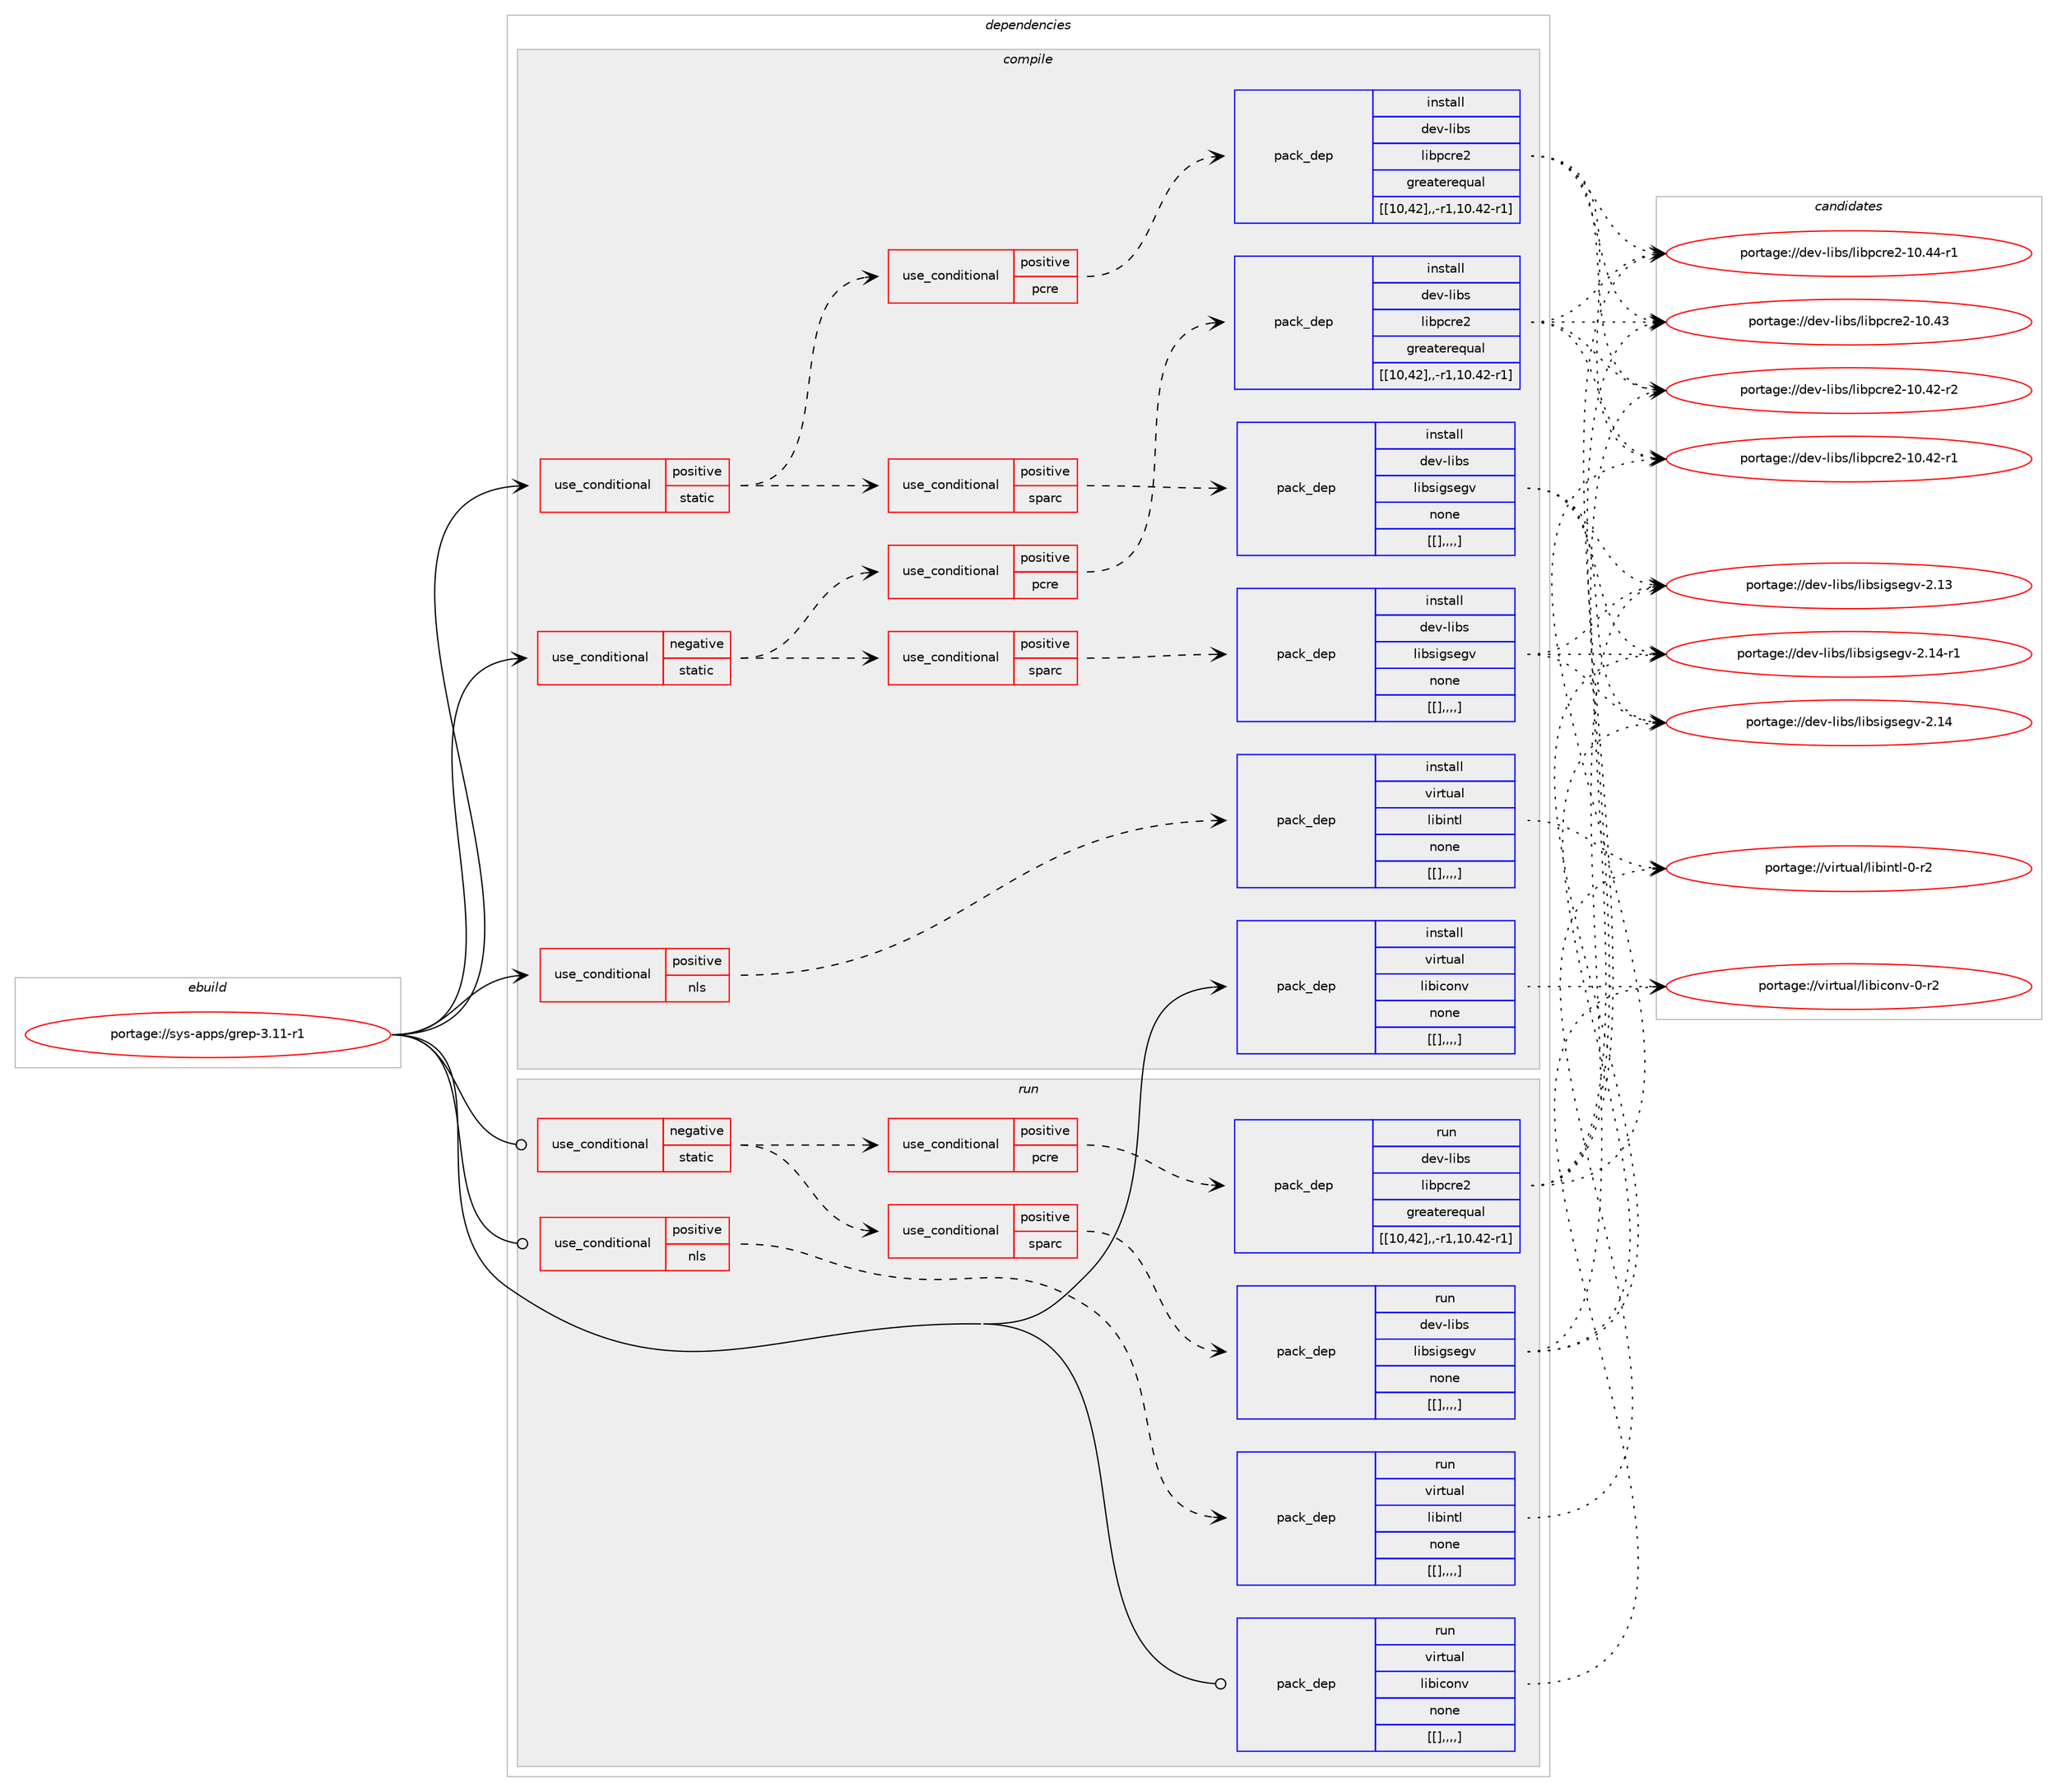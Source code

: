 digraph prolog {

# *************
# Graph options
# *************

newrank=true;
concentrate=true;
compound=true;
graph [rankdir=LR,fontname=Helvetica,fontsize=10,ranksep=1.5];#, ranksep=2.5, nodesep=0.2];
edge  [arrowhead=vee];
node  [fontname=Helvetica,fontsize=10];

# **********
# The ebuild
# **********

subgraph cluster_leftcol {
color=gray;
label=<<i>ebuild</i>>;
id [label="portage://sys-apps/grep-3.11-r1", color=red, width=4, href="../sys-apps/grep-3.11-r1.svg"];
}

# ****************
# The dependencies
# ****************

subgraph cluster_midcol {
color=gray;
label=<<i>dependencies</i>>;
subgraph cluster_compile {
fillcolor="#eeeeee";
style=filled;
label=<<i>compile</i>>;
subgraph cond114960 {
dependency436352 [label=<<TABLE BORDER="0" CELLBORDER="1" CELLSPACING="0" CELLPADDING="4"><TR><TD ROWSPAN="3" CELLPADDING="10">use_conditional</TD></TR><TR><TD>negative</TD></TR><TR><TD>static</TD></TR></TABLE>>, shape=none, color=red];
subgraph cond114961 {
dependency436353 [label=<<TABLE BORDER="0" CELLBORDER="1" CELLSPACING="0" CELLPADDING="4"><TR><TD ROWSPAN="3" CELLPADDING="10">use_conditional</TD></TR><TR><TD>positive</TD></TR><TR><TD>pcre</TD></TR></TABLE>>, shape=none, color=red];
subgraph pack318337 {
dependency436354 [label=<<TABLE BORDER="0" CELLBORDER="1" CELLSPACING="0" CELLPADDING="4" WIDTH="220"><TR><TD ROWSPAN="6" CELLPADDING="30">pack_dep</TD></TR><TR><TD WIDTH="110">install</TD></TR><TR><TD>dev-libs</TD></TR><TR><TD>libpcre2</TD></TR><TR><TD>greaterequal</TD></TR><TR><TD>[[10,42],,-r1,10.42-r1]</TD></TR></TABLE>>, shape=none, color=blue];
}
dependency436353:e -> dependency436354:w [weight=20,style="dashed",arrowhead="vee"];
}
dependency436352:e -> dependency436353:w [weight=20,style="dashed",arrowhead="vee"];
subgraph cond114962 {
dependency436355 [label=<<TABLE BORDER="0" CELLBORDER="1" CELLSPACING="0" CELLPADDING="4"><TR><TD ROWSPAN="3" CELLPADDING="10">use_conditional</TD></TR><TR><TD>positive</TD></TR><TR><TD>sparc</TD></TR></TABLE>>, shape=none, color=red];
subgraph pack318338 {
dependency436356 [label=<<TABLE BORDER="0" CELLBORDER="1" CELLSPACING="0" CELLPADDING="4" WIDTH="220"><TR><TD ROWSPAN="6" CELLPADDING="30">pack_dep</TD></TR><TR><TD WIDTH="110">install</TD></TR><TR><TD>dev-libs</TD></TR><TR><TD>libsigsegv</TD></TR><TR><TD>none</TD></TR><TR><TD>[[],,,,]</TD></TR></TABLE>>, shape=none, color=blue];
}
dependency436355:e -> dependency436356:w [weight=20,style="dashed",arrowhead="vee"];
}
dependency436352:e -> dependency436355:w [weight=20,style="dashed",arrowhead="vee"];
}
id:e -> dependency436352:w [weight=20,style="solid",arrowhead="vee"];
subgraph cond114963 {
dependency436357 [label=<<TABLE BORDER="0" CELLBORDER="1" CELLSPACING="0" CELLPADDING="4"><TR><TD ROWSPAN="3" CELLPADDING="10">use_conditional</TD></TR><TR><TD>positive</TD></TR><TR><TD>nls</TD></TR></TABLE>>, shape=none, color=red];
subgraph pack318339 {
dependency436358 [label=<<TABLE BORDER="0" CELLBORDER="1" CELLSPACING="0" CELLPADDING="4" WIDTH="220"><TR><TD ROWSPAN="6" CELLPADDING="30">pack_dep</TD></TR><TR><TD WIDTH="110">install</TD></TR><TR><TD>virtual</TD></TR><TR><TD>libintl</TD></TR><TR><TD>none</TD></TR><TR><TD>[[],,,,]</TD></TR></TABLE>>, shape=none, color=blue];
}
dependency436357:e -> dependency436358:w [weight=20,style="dashed",arrowhead="vee"];
}
id:e -> dependency436357:w [weight=20,style="solid",arrowhead="vee"];
subgraph cond114964 {
dependency436359 [label=<<TABLE BORDER="0" CELLBORDER="1" CELLSPACING="0" CELLPADDING="4"><TR><TD ROWSPAN="3" CELLPADDING="10">use_conditional</TD></TR><TR><TD>positive</TD></TR><TR><TD>static</TD></TR></TABLE>>, shape=none, color=red];
subgraph cond114965 {
dependency436360 [label=<<TABLE BORDER="0" CELLBORDER="1" CELLSPACING="0" CELLPADDING="4"><TR><TD ROWSPAN="3" CELLPADDING="10">use_conditional</TD></TR><TR><TD>positive</TD></TR><TR><TD>pcre</TD></TR></TABLE>>, shape=none, color=red];
subgraph pack318340 {
dependency436361 [label=<<TABLE BORDER="0" CELLBORDER="1" CELLSPACING="0" CELLPADDING="4" WIDTH="220"><TR><TD ROWSPAN="6" CELLPADDING="30">pack_dep</TD></TR><TR><TD WIDTH="110">install</TD></TR><TR><TD>dev-libs</TD></TR><TR><TD>libpcre2</TD></TR><TR><TD>greaterequal</TD></TR><TR><TD>[[10,42],,-r1,10.42-r1]</TD></TR></TABLE>>, shape=none, color=blue];
}
dependency436360:e -> dependency436361:w [weight=20,style="dashed",arrowhead="vee"];
}
dependency436359:e -> dependency436360:w [weight=20,style="dashed",arrowhead="vee"];
subgraph cond114966 {
dependency436362 [label=<<TABLE BORDER="0" CELLBORDER="1" CELLSPACING="0" CELLPADDING="4"><TR><TD ROWSPAN="3" CELLPADDING="10">use_conditional</TD></TR><TR><TD>positive</TD></TR><TR><TD>sparc</TD></TR></TABLE>>, shape=none, color=red];
subgraph pack318341 {
dependency436363 [label=<<TABLE BORDER="0" CELLBORDER="1" CELLSPACING="0" CELLPADDING="4" WIDTH="220"><TR><TD ROWSPAN="6" CELLPADDING="30">pack_dep</TD></TR><TR><TD WIDTH="110">install</TD></TR><TR><TD>dev-libs</TD></TR><TR><TD>libsigsegv</TD></TR><TR><TD>none</TD></TR><TR><TD>[[],,,,]</TD></TR></TABLE>>, shape=none, color=blue];
}
dependency436362:e -> dependency436363:w [weight=20,style="dashed",arrowhead="vee"];
}
dependency436359:e -> dependency436362:w [weight=20,style="dashed",arrowhead="vee"];
}
id:e -> dependency436359:w [weight=20,style="solid",arrowhead="vee"];
subgraph pack318342 {
dependency436364 [label=<<TABLE BORDER="0" CELLBORDER="1" CELLSPACING="0" CELLPADDING="4" WIDTH="220"><TR><TD ROWSPAN="6" CELLPADDING="30">pack_dep</TD></TR><TR><TD WIDTH="110">install</TD></TR><TR><TD>virtual</TD></TR><TR><TD>libiconv</TD></TR><TR><TD>none</TD></TR><TR><TD>[[],,,,]</TD></TR></TABLE>>, shape=none, color=blue];
}
id:e -> dependency436364:w [weight=20,style="solid",arrowhead="vee"];
}
subgraph cluster_compileandrun {
fillcolor="#eeeeee";
style=filled;
label=<<i>compile and run</i>>;
}
subgraph cluster_run {
fillcolor="#eeeeee";
style=filled;
label=<<i>run</i>>;
subgraph cond114967 {
dependency436365 [label=<<TABLE BORDER="0" CELLBORDER="1" CELLSPACING="0" CELLPADDING="4"><TR><TD ROWSPAN="3" CELLPADDING="10">use_conditional</TD></TR><TR><TD>negative</TD></TR><TR><TD>static</TD></TR></TABLE>>, shape=none, color=red];
subgraph cond114968 {
dependency436366 [label=<<TABLE BORDER="0" CELLBORDER="1" CELLSPACING="0" CELLPADDING="4"><TR><TD ROWSPAN="3" CELLPADDING="10">use_conditional</TD></TR><TR><TD>positive</TD></TR><TR><TD>pcre</TD></TR></TABLE>>, shape=none, color=red];
subgraph pack318343 {
dependency436367 [label=<<TABLE BORDER="0" CELLBORDER="1" CELLSPACING="0" CELLPADDING="4" WIDTH="220"><TR><TD ROWSPAN="6" CELLPADDING="30">pack_dep</TD></TR><TR><TD WIDTH="110">run</TD></TR><TR><TD>dev-libs</TD></TR><TR><TD>libpcre2</TD></TR><TR><TD>greaterequal</TD></TR><TR><TD>[[10,42],,-r1,10.42-r1]</TD></TR></TABLE>>, shape=none, color=blue];
}
dependency436366:e -> dependency436367:w [weight=20,style="dashed",arrowhead="vee"];
}
dependency436365:e -> dependency436366:w [weight=20,style="dashed",arrowhead="vee"];
subgraph cond114969 {
dependency436368 [label=<<TABLE BORDER="0" CELLBORDER="1" CELLSPACING="0" CELLPADDING="4"><TR><TD ROWSPAN="3" CELLPADDING="10">use_conditional</TD></TR><TR><TD>positive</TD></TR><TR><TD>sparc</TD></TR></TABLE>>, shape=none, color=red];
subgraph pack318344 {
dependency436369 [label=<<TABLE BORDER="0" CELLBORDER="1" CELLSPACING="0" CELLPADDING="4" WIDTH="220"><TR><TD ROWSPAN="6" CELLPADDING="30">pack_dep</TD></TR><TR><TD WIDTH="110">run</TD></TR><TR><TD>dev-libs</TD></TR><TR><TD>libsigsegv</TD></TR><TR><TD>none</TD></TR><TR><TD>[[],,,,]</TD></TR></TABLE>>, shape=none, color=blue];
}
dependency436368:e -> dependency436369:w [weight=20,style="dashed",arrowhead="vee"];
}
dependency436365:e -> dependency436368:w [weight=20,style="dashed",arrowhead="vee"];
}
id:e -> dependency436365:w [weight=20,style="solid",arrowhead="odot"];
subgraph cond114970 {
dependency436370 [label=<<TABLE BORDER="0" CELLBORDER="1" CELLSPACING="0" CELLPADDING="4"><TR><TD ROWSPAN="3" CELLPADDING="10">use_conditional</TD></TR><TR><TD>positive</TD></TR><TR><TD>nls</TD></TR></TABLE>>, shape=none, color=red];
subgraph pack318345 {
dependency436371 [label=<<TABLE BORDER="0" CELLBORDER="1" CELLSPACING="0" CELLPADDING="4" WIDTH="220"><TR><TD ROWSPAN="6" CELLPADDING="30">pack_dep</TD></TR><TR><TD WIDTH="110">run</TD></TR><TR><TD>virtual</TD></TR><TR><TD>libintl</TD></TR><TR><TD>none</TD></TR><TR><TD>[[],,,,]</TD></TR></TABLE>>, shape=none, color=blue];
}
dependency436370:e -> dependency436371:w [weight=20,style="dashed",arrowhead="vee"];
}
id:e -> dependency436370:w [weight=20,style="solid",arrowhead="odot"];
subgraph pack318346 {
dependency436372 [label=<<TABLE BORDER="0" CELLBORDER="1" CELLSPACING="0" CELLPADDING="4" WIDTH="220"><TR><TD ROWSPAN="6" CELLPADDING="30">pack_dep</TD></TR><TR><TD WIDTH="110">run</TD></TR><TR><TD>virtual</TD></TR><TR><TD>libiconv</TD></TR><TR><TD>none</TD></TR><TR><TD>[[],,,,]</TD></TR></TABLE>>, shape=none, color=blue];
}
id:e -> dependency436372:w [weight=20,style="solid",arrowhead="odot"];
}
}

# **************
# The candidates
# **************

subgraph cluster_choices {
rank=same;
color=gray;
label=<<i>candidates</i>>;

subgraph choice318337 {
color=black;
nodesep=1;
choice1001011184510810598115471081059811299114101504549484652524511449 [label="portage://dev-libs/libpcre2-10.44-r1", color=red, width=4,href="../dev-libs/libpcre2-10.44-r1.svg"];
choice100101118451081059811547108105981129911410150454948465251 [label="portage://dev-libs/libpcre2-10.43", color=red, width=4,href="../dev-libs/libpcre2-10.43.svg"];
choice1001011184510810598115471081059811299114101504549484652504511450 [label="portage://dev-libs/libpcre2-10.42-r2", color=red, width=4,href="../dev-libs/libpcre2-10.42-r2.svg"];
choice1001011184510810598115471081059811299114101504549484652504511449 [label="portage://dev-libs/libpcre2-10.42-r1", color=red, width=4,href="../dev-libs/libpcre2-10.42-r1.svg"];
dependency436354:e -> choice1001011184510810598115471081059811299114101504549484652524511449:w [style=dotted,weight="100"];
dependency436354:e -> choice100101118451081059811547108105981129911410150454948465251:w [style=dotted,weight="100"];
dependency436354:e -> choice1001011184510810598115471081059811299114101504549484652504511450:w [style=dotted,weight="100"];
dependency436354:e -> choice1001011184510810598115471081059811299114101504549484652504511449:w [style=dotted,weight="100"];
}
subgraph choice318338 {
color=black;
nodesep=1;
choice1001011184510810598115471081059811510510311510110311845504649524511449 [label="portage://dev-libs/libsigsegv-2.14-r1", color=red, width=4,href="../dev-libs/libsigsegv-2.14-r1.svg"];
choice100101118451081059811547108105981151051031151011031184550464952 [label="portage://dev-libs/libsigsegv-2.14", color=red, width=4,href="../dev-libs/libsigsegv-2.14.svg"];
choice100101118451081059811547108105981151051031151011031184550464951 [label="portage://dev-libs/libsigsegv-2.13", color=red, width=4,href="../dev-libs/libsigsegv-2.13.svg"];
dependency436356:e -> choice1001011184510810598115471081059811510510311510110311845504649524511449:w [style=dotted,weight="100"];
dependency436356:e -> choice100101118451081059811547108105981151051031151011031184550464952:w [style=dotted,weight="100"];
dependency436356:e -> choice100101118451081059811547108105981151051031151011031184550464951:w [style=dotted,weight="100"];
}
subgraph choice318339 {
color=black;
nodesep=1;
choice11810511411611797108471081059810511011610845484511450 [label="portage://virtual/libintl-0-r2", color=red, width=4,href="../virtual/libintl-0-r2.svg"];
dependency436358:e -> choice11810511411611797108471081059810511011610845484511450:w [style=dotted,weight="100"];
}
subgraph choice318340 {
color=black;
nodesep=1;
choice1001011184510810598115471081059811299114101504549484652524511449 [label="portage://dev-libs/libpcre2-10.44-r1", color=red, width=4,href="../dev-libs/libpcre2-10.44-r1.svg"];
choice100101118451081059811547108105981129911410150454948465251 [label="portage://dev-libs/libpcre2-10.43", color=red, width=4,href="../dev-libs/libpcre2-10.43.svg"];
choice1001011184510810598115471081059811299114101504549484652504511450 [label="portage://dev-libs/libpcre2-10.42-r2", color=red, width=4,href="../dev-libs/libpcre2-10.42-r2.svg"];
choice1001011184510810598115471081059811299114101504549484652504511449 [label="portage://dev-libs/libpcre2-10.42-r1", color=red, width=4,href="../dev-libs/libpcre2-10.42-r1.svg"];
dependency436361:e -> choice1001011184510810598115471081059811299114101504549484652524511449:w [style=dotted,weight="100"];
dependency436361:e -> choice100101118451081059811547108105981129911410150454948465251:w [style=dotted,weight="100"];
dependency436361:e -> choice1001011184510810598115471081059811299114101504549484652504511450:w [style=dotted,weight="100"];
dependency436361:e -> choice1001011184510810598115471081059811299114101504549484652504511449:w [style=dotted,weight="100"];
}
subgraph choice318341 {
color=black;
nodesep=1;
choice1001011184510810598115471081059811510510311510110311845504649524511449 [label="portage://dev-libs/libsigsegv-2.14-r1", color=red, width=4,href="../dev-libs/libsigsegv-2.14-r1.svg"];
choice100101118451081059811547108105981151051031151011031184550464952 [label="portage://dev-libs/libsigsegv-2.14", color=red, width=4,href="../dev-libs/libsigsegv-2.14.svg"];
choice100101118451081059811547108105981151051031151011031184550464951 [label="portage://dev-libs/libsigsegv-2.13", color=red, width=4,href="../dev-libs/libsigsegv-2.13.svg"];
dependency436363:e -> choice1001011184510810598115471081059811510510311510110311845504649524511449:w [style=dotted,weight="100"];
dependency436363:e -> choice100101118451081059811547108105981151051031151011031184550464952:w [style=dotted,weight="100"];
dependency436363:e -> choice100101118451081059811547108105981151051031151011031184550464951:w [style=dotted,weight="100"];
}
subgraph choice318342 {
color=black;
nodesep=1;
choice1181051141161179710847108105981059911111011845484511450 [label="portage://virtual/libiconv-0-r2", color=red, width=4,href="../virtual/libiconv-0-r2.svg"];
dependency436364:e -> choice1181051141161179710847108105981059911111011845484511450:w [style=dotted,weight="100"];
}
subgraph choice318343 {
color=black;
nodesep=1;
choice1001011184510810598115471081059811299114101504549484652524511449 [label="portage://dev-libs/libpcre2-10.44-r1", color=red, width=4,href="../dev-libs/libpcre2-10.44-r1.svg"];
choice100101118451081059811547108105981129911410150454948465251 [label="portage://dev-libs/libpcre2-10.43", color=red, width=4,href="../dev-libs/libpcre2-10.43.svg"];
choice1001011184510810598115471081059811299114101504549484652504511450 [label="portage://dev-libs/libpcre2-10.42-r2", color=red, width=4,href="../dev-libs/libpcre2-10.42-r2.svg"];
choice1001011184510810598115471081059811299114101504549484652504511449 [label="portage://dev-libs/libpcre2-10.42-r1", color=red, width=4,href="../dev-libs/libpcre2-10.42-r1.svg"];
dependency436367:e -> choice1001011184510810598115471081059811299114101504549484652524511449:w [style=dotted,weight="100"];
dependency436367:e -> choice100101118451081059811547108105981129911410150454948465251:w [style=dotted,weight="100"];
dependency436367:e -> choice1001011184510810598115471081059811299114101504549484652504511450:w [style=dotted,weight="100"];
dependency436367:e -> choice1001011184510810598115471081059811299114101504549484652504511449:w [style=dotted,weight="100"];
}
subgraph choice318344 {
color=black;
nodesep=1;
choice1001011184510810598115471081059811510510311510110311845504649524511449 [label="portage://dev-libs/libsigsegv-2.14-r1", color=red, width=4,href="../dev-libs/libsigsegv-2.14-r1.svg"];
choice100101118451081059811547108105981151051031151011031184550464952 [label="portage://dev-libs/libsigsegv-2.14", color=red, width=4,href="../dev-libs/libsigsegv-2.14.svg"];
choice100101118451081059811547108105981151051031151011031184550464951 [label="portage://dev-libs/libsigsegv-2.13", color=red, width=4,href="../dev-libs/libsigsegv-2.13.svg"];
dependency436369:e -> choice1001011184510810598115471081059811510510311510110311845504649524511449:w [style=dotted,weight="100"];
dependency436369:e -> choice100101118451081059811547108105981151051031151011031184550464952:w [style=dotted,weight="100"];
dependency436369:e -> choice100101118451081059811547108105981151051031151011031184550464951:w [style=dotted,weight="100"];
}
subgraph choice318345 {
color=black;
nodesep=1;
choice11810511411611797108471081059810511011610845484511450 [label="portage://virtual/libintl-0-r2", color=red, width=4,href="../virtual/libintl-0-r2.svg"];
dependency436371:e -> choice11810511411611797108471081059810511011610845484511450:w [style=dotted,weight="100"];
}
subgraph choice318346 {
color=black;
nodesep=1;
choice1181051141161179710847108105981059911111011845484511450 [label="portage://virtual/libiconv-0-r2", color=red, width=4,href="../virtual/libiconv-0-r2.svg"];
dependency436372:e -> choice1181051141161179710847108105981059911111011845484511450:w [style=dotted,weight="100"];
}
}

}
